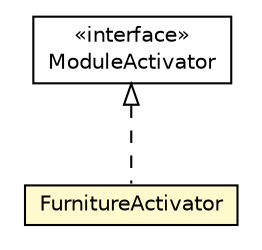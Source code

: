 #!/usr/local/bin/dot
#
# Class diagram 
# Generated by UMLGraph version R5_6-24-gf6e263 (http://www.umlgraph.org/)
#

digraph G {
	edge [fontname="Helvetica",fontsize=10,labelfontname="Helvetica",labelfontsize=10];
	node [fontname="Helvetica",fontsize=10,shape=plaintext];
	nodesep=0.25;
	ranksep=0.5;
	// org.universAAL.middleware.container.ModuleActivator
	c4154865 [label=<<table title="org.universAAL.middleware.container.ModuleActivator" border="0" cellborder="1" cellspacing="0" cellpadding="2" port="p" href="../middleware/container/ModuleActivator.html">
		<tr><td><table border="0" cellspacing="0" cellpadding="1">
<tr><td align="center" balign="center"> &#171;interface&#187; </td></tr>
<tr><td align="center" balign="center"> ModuleActivator </td></tr>
		</table></td></tr>
		</table>>, URL="../middleware/container/ModuleActivator.html", fontname="Helvetica", fontcolor="black", fontsize=10.0];
	// org.universAAL.ontology.FurnitureActivator
	c4155423 [label=<<table title="org.universAAL.ontology.FurnitureActivator" border="0" cellborder="1" cellspacing="0" cellpadding="2" port="p" bgcolor="lemonChiffon" href="./FurnitureActivator.html">
		<tr><td><table border="0" cellspacing="0" cellpadding="1">
<tr><td align="center" balign="center"> FurnitureActivator </td></tr>
		</table></td></tr>
		</table>>, URL="./FurnitureActivator.html", fontname="Helvetica", fontcolor="black", fontsize=10.0];
	//org.universAAL.ontology.FurnitureActivator implements org.universAAL.middleware.container.ModuleActivator
	c4154865:p -> c4155423:p [dir=back,arrowtail=empty,style=dashed];
}

